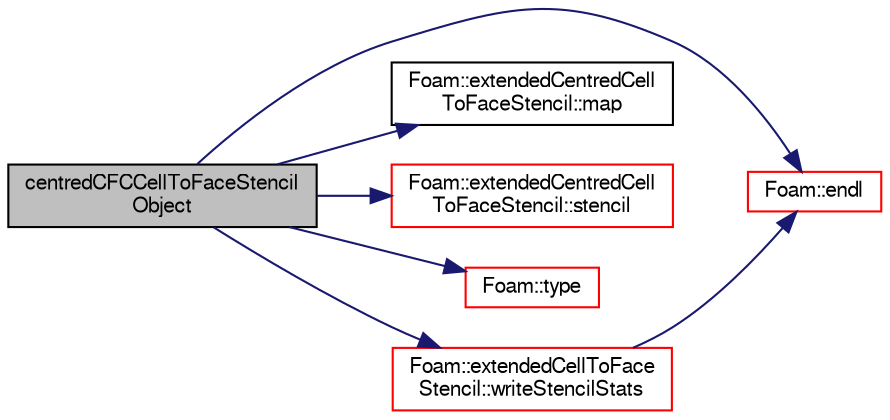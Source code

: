 digraph "centredCFCCellToFaceStencilObject"
{
  bgcolor="transparent";
  edge [fontname="FreeSans",fontsize="10",labelfontname="FreeSans",labelfontsize="10"];
  node [fontname="FreeSans",fontsize="10",shape=record];
  rankdir="LR";
  Node0 [label="centredCFCCellToFaceStencil\lObject",height=0.2,width=0.4,color="black", fillcolor="grey75", style="filled", fontcolor="black"];
  Node0 -> Node1 [color="midnightblue",fontsize="10",style="solid",fontname="FreeSans"];
  Node1 [label="Foam::endl",height=0.2,width=0.4,color="red",URL="$a21124.html#a2db8fe02a0d3909e9351bb4275b23ce4",tooltip="Add newline and flush stream. "];
  Node0 -> Node3 [color="midnightblue",fontsize="10",style="solid",fontname="FreeSans"];
  Node3 [label="Foam::extendedCentredCell\lToFaceStencil::map",height=0.2,width=0.4,color="black",URL="$a22674.html#a6f719d71f56ee9f97626c13b322ea4fe",tooltip="Return reference to the parallel distribution map. "];
  Node0 -> Node4 [color="midnightblue",fontsize="10",style="solid",fontname="FreeSans"];
  Node4 [label="Foam::extendedCentredCell\lToFaceStencil::stencil",height=0.2,width=0.4,color="red",URL="$a22674.html#a411eaf3a58bffc0f951bec8db6ceeba6",tooltip="Return reference to the stencil. "];
  Node0 -> Node11 [color="midnightblue",fontsize="10",style="solid",fontname="FreeSans"];
  Node11 [label="Foam::type",height=0.2,width=0.4,color="red",URL="$a21124.html#aec48583af672626378f501eb9fc32cd1",tooltip="Return the file type: DIRECTORY or FILE. "];
  Node0 -> Node17 [color="midnightblue",fontsize="10",style="solid",fontname="FreeSans"];
  Node17 [label="Foam::extendedCellToFace\lStencil::writeStencilStats",height=0.2,width=0.4,color="red",URL="$a22670.html#a806d1632a9bcbd268b64e4bf3b6e3c7d",tooltip="Write some statistics about stencil. "];
  Node17 -> Node1 [color="midnightblue",fontsize="10",style="solid",fontname="FreeSans"];
}
